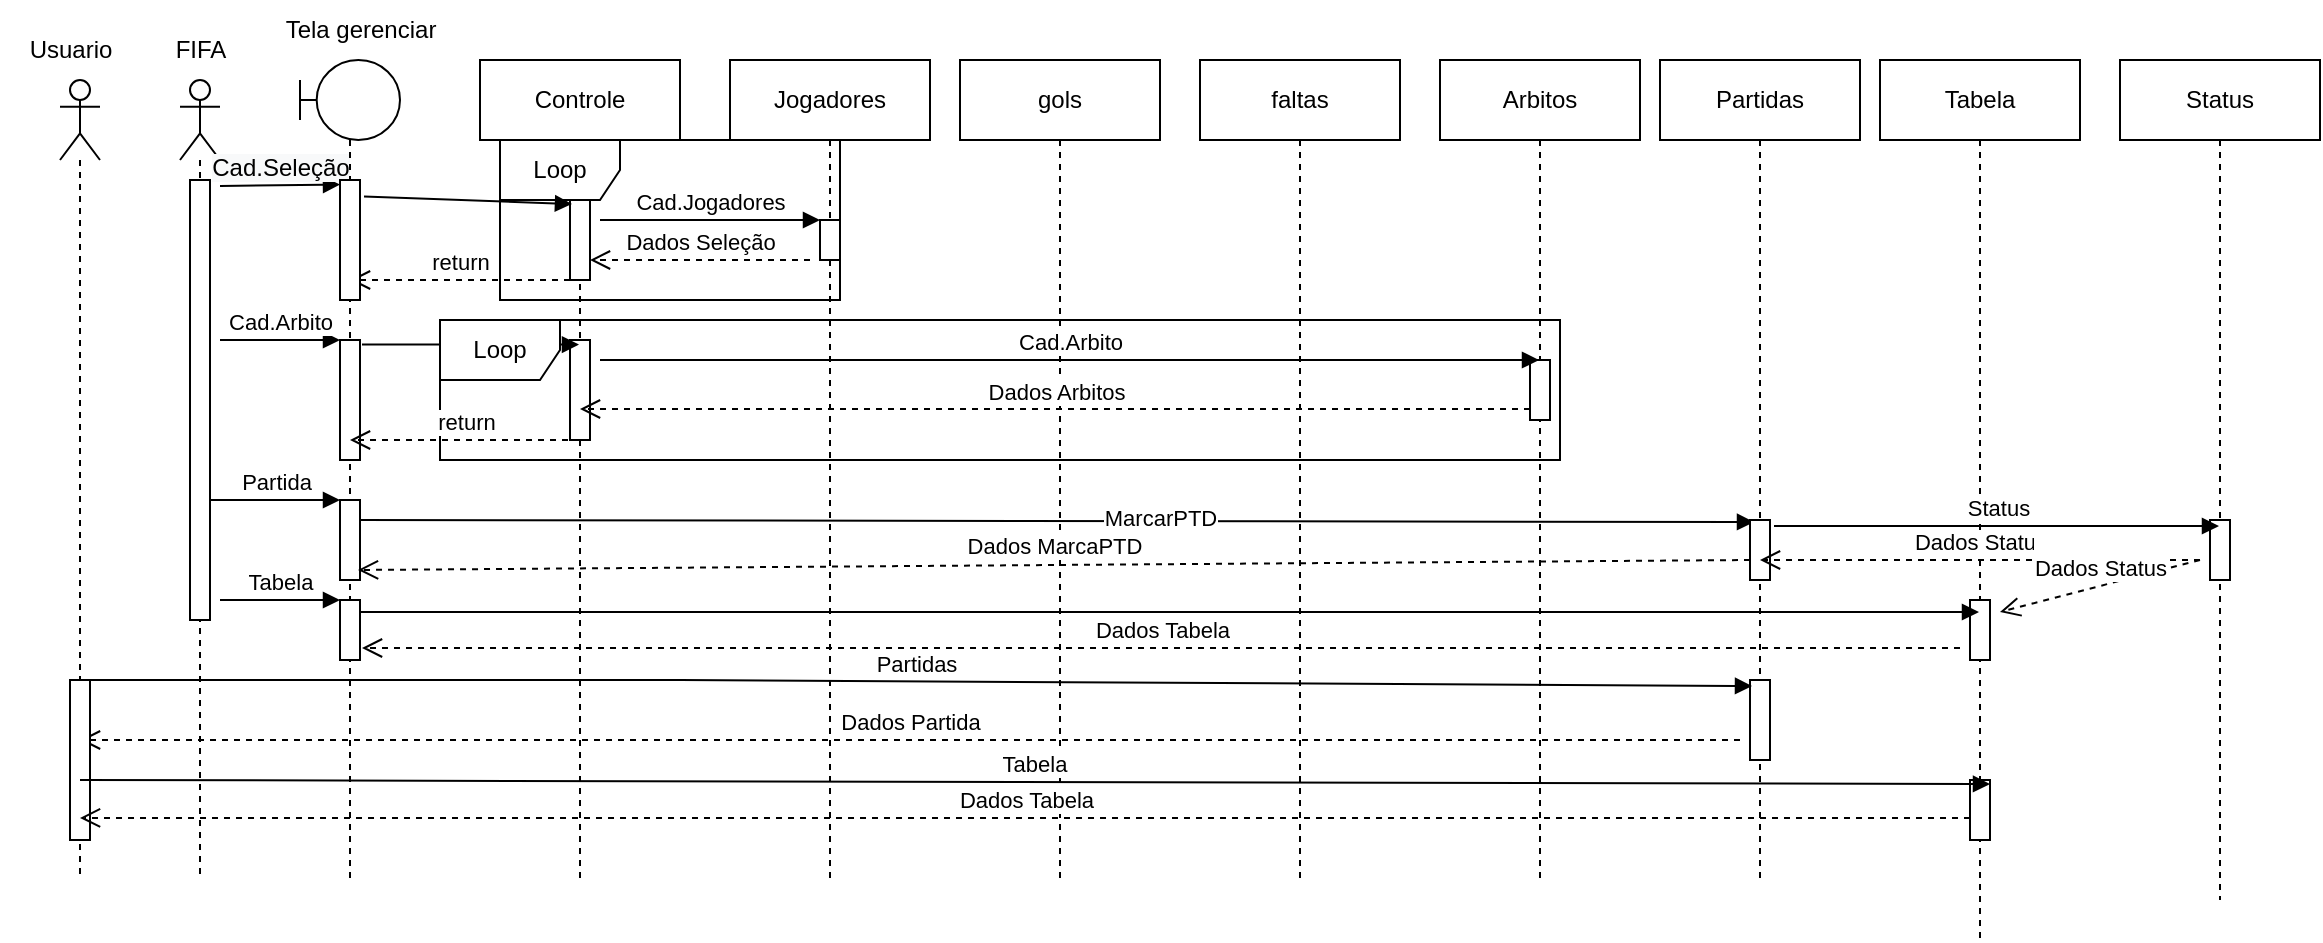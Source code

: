 <mxfile version="20.5.1" type="google"><diagram id="kgpKYQtTHZ0yAKxKKP6v" name="Page-1"><mxGraphModel grid="1" page="1" gridSize="10" guides="1" tooltips="1" connect="1" arrows="1" fold="1" pageScale="1" pageWidth="850" pageHeight="1100" math="0" shadow="0"><root><mxCell id="0"/><mxCell id="1" parent="0"/><mxCell id="OzJ6hnEwa6pIttG3MO25-4" value="" style="shape=umlLifeline;participant=umlActor;perimeter=lifelinePerimeter;whiteSpace=wrap;html=1;container=1;collapsible=0;recursiveResize=0;verticalAlign=top;spacingTop=36;outlineConnect=0;" vertex="1" parent="1"><mxGeometry x="50" y="90" width="20" height="400" as="geometry"/></mxCell><mxCell id="OzJ6hnEwa6pIttG3MO25-8" value="" style="html=1;points=[];perimeter=orthogonalPerimeter;" vertex="1" parent="OzJ6hnEwa6pIttG3MO25-4"><mxGeometry x="5" y="50" width="10" height="220" as="geometry"/></mxCell><mxCell id="OzJ6hnEwa6pIttG3MO25-46" value="Tabela" style="html=1;verticalAlign=bottom;endArrow=block;rounded=0;" edge="1" parent="OzJ6hnEwa6pIttG3MO25-4"><mxGeometry width="80" relative="1" as="geometry"><mxPoint x="20" y="260" as="sourcePoint"/><mxPoint x="80" y="260" as="targetPoint"/></mxGeometry></mxCell><mxCell id="OzJ6hnEwa6pIttG3MO25-5" value="FIFA" style="text;html=1;align=center;verticalAlign=middle;resizable=0;points=[];autosize=1;strokeColor=none;fillColor=none;" vertex="1" parent="1"><mxGeometry x="35" y="60" width="50" height="30" as="geometry"/></mxCell><mxCell id="OzJ6hnEwa6pIttG3MO25-6" value="&lt;span style=&quot;font-size: 12px; background-color: rgb(248, 249, 250);&quot;&gt;Cad.Seleção&lt;/span&gt;" style="html=1;verticalAlign=bottom;endArrow=block;rounded=0;entryX=0;entryY=0.038;entryDx=0;entryDy=0;entryPerimeter=0;" edge="1" parent="1" target="OzJ6hnEwa6pIttG3MO25-19"><mxGeometry width="80" relative="1" as="geometry"><mxPoint x="70" y="143" as="sourcePoint"/><mxPoint x="150" y="160" as="targetPoint"/><Array as="points"/></mxGeometry></mxCell><mxCell id="OzJ6hnEwa6pIttG3MO25-7" value="Controle" style="shape=umlLifeline;perimeter=lifelinePerimeter;whiteSpace=wrap;html=1;container=1;collapsible=0;recursiveResize=0;outlineConnect=0;" vertex="1" parent="1"><mxGeometry x="200" y="80" width="100" height="410" as="geometry"/></mxCell><mxCell id="OzJ6hnEwa6pIttG3MO25-9" value="" style="html=1;points=[];perimeter=orthogonalPerimeter;" vertex="1" parent="OzJ6hnEwa6pIttG3MO25-7"><mxGeometry x="45" y="70" width="10" height="40" as="geometry"/></mxCell><mxCell id="OzJ6hnEwa6pIttG3MO25-21" value="return" style="html=1;verticalAlign=bottom;endArrow=open;dashed=1;endSize=8;rounded=0;" edge="1" parent="OzJ6hnEwa6pIttG3MO25-7" target="OzJ6hnEwa6pIttG3MO25-18"><mxGeometry relative="1" as="geometry"><mxPoint x="45" y="110" as="sourcePoint"/><mxPoint x="-35" y="110" as="targetPoint"/></mxGeometry></mxCell><mxCell id="OzJ6hnEwa6pIttG3MO25-27" value="" style="html=1;points=[];perimeter=orthogonalPerimeter;" vertex="1" parent="OzJ6hnEwa6pIttG3MO25-7"><mxGeometry x="45" y="140" width="10" height="50" as="geometry"/></mxCell><mxCell id="OzJ6hnEwa6pIttG3MO25-10" value="Jogadores" style="shape=umlLifeline;perimeter=lifelinePerimeter;whiteSpace=wrap;html=1;container=1;collapsible=0;recursiveResize=0;outlineConnect=0;" vertex="1" parent="1"><mxGeometry x="325" y="80" width="100" height="410" as="geometry"/></mxCell><mxCell id="OzJ6hnEwa6pIttG3MO25-11" value="" style="html=1;points=[];perimeter=orthogonalPerimeter;" vertex="1" parent="OzJ6hnEwa6pIttG3MO25-10"><mxGeometry x="45" y="80" width="10" height="20" as="geometry"/></mxCell><mxCell id="OzJ6hnEwa6pIttG3MO25-13" value="Dados Seleção" style="html=1;verticalAlign=bottom;endArrow=open;dashed=1;endSize=8;rounded=0;" edge="1" parent="OzJ6hnEwa6pIttG3MO25-10" target="OzJ6hnEwa6pIttG3MO25-9"><mxGeometry relative="1" as="geometry"><mxPoint x="40" y="100" as="sourcePoint"/><mxPoint x="-70" y="100" as="targetPoint"/></mxGeometry></mxCell><mxCell id="OzJ6hnEwa6pIttG3MO25-25" value="Loop" style="shape=umlFrame;whiteSpace=wrap;html=1;" vertex="1" parent="OzJ6hnEwa6pIttG3MO25-10"><mxGeometry x="-115" y="40" width="170" height="80" as="geometry"/></mxCell><mxCell id="OzJ6hnEwa6pIttG3MO25-12" value="Cad.Jogadores" style="html=1;verticalAlign=bottom;endArrow=block;rounded=0;entryX=0;entryY=0;entryDx=0;entryDy=0;entryPerimeter=0;" edge="1" parent="1" target="OzJ6hnEwa6pIttG3MO25-11"><mxGeometry width="80" relative="1" as="geometry"><mxPoint x="260" y="160" as="sourcePoint"/><mxPoint x="270" y="160" as="targetPoint"/><Array as="points"><mxPoint x="350" y="160"/></Array></mxGeometry></mxCell><mxCell id="OzJ6hnEwa6pIttG3MO25-16" value="gols" style="shape=umlLifeline;perimeter=lifelinePerimeter;whiteSpace=wrap;html=1;container=1;collapsible=0;recursiveResize=0;outlineConnect=0;" vertex="1" parent="1"><mxGeometry x="440" y="80" width="100" height="410" as="geometry"/></mxCell><mxCell id="OzJ6hnEwa6pIttG3MO25-17" value="faltas" style="shape=umlLifeline;perimeter=lifelinePerimeter;whiteSpace=wrap;html=1;container=1;collapsible=0;recursiveResize=0;outlineConnect=0;" vertex="1" parent="1"><mxGeometry x="560" y="80" width="100" height="410" as="geometry"/></mxCell><mxCell id="OzJ6hnEwa6pIttG3MO25-18" value="" style="shape=umlLifeline;participant=umlBoundary;perimeter=lifelinePerimeter;whiteSpace=wrap;html=1;container=1;collapsible=0;recursiveResize=0;verticalAlign=top;spacingTop=36;outlineConnect=0;" vertex="1" parent="1"><mxGeometry x="110" y="80" width="50" height="410" as="geometry"/></mxCell><mxCell id="OzJ6hnEwa6pIttG3MO25-19" value="" style="html=1;points=[];perimeter=orthogonalPerimeter;" vertex="1" parent="OzJ6hnEwa6pIttG3MO25-18"><mxGeometry x="20" y="60" width="10" height="60" as="geometry"/></mxCell><mxCell id="OzJ6hnEwa6pIttG3MO25-22" value="" style="html=1;points=[];perimeter=orthogonalPerimeter;" vertex="1" parent="OzJ6hnEwa6pIttG3MO25-18"><mxGeometry x="20" y="140" width="10" height="60" as="geometry"/></mxCell><mxCell id="OzJ6hnEwa6pIttG3MO25-37" value="" style="html=1;points=[];perimeter=orthogonalPerimeter;" vertex="1" parent="OzJ6hnEwa6pIttG3MO25-18"><mxGeometry x="20" y="220" width="10" height="40" as="geometry"/></mxCell><mxCell id="OzJ6hnEwa6pIttG3MO25-39" value="" style="html=1;verticalAlign=bottom;endArrow=block;rounded=0;entryX=0.2;entryY=0.033;entryDx=0;entryDy=0;entryPerimeter=0;" edge="1" parent="OzJ6hnEwa6pIttG3MO25-18" target="OzJ6hnEwa6pIttG3MO25-38"><mxGeometry width="80" relative="1" as="geometry"><mxPoint x="30" y="230" as="sourcePoint"/><mxPoint x="720" y="230" as="targetPoint"/></mxGeometry></mxCell><mxCell id="OzJ6hnEwa6pIttG3MO25-40" value="MarcarPTD" style="edgeLabel;html=1;align=center;verticalAlign=middle;resizable=0;points=[];" connectable="0" vertex="1" parent="OzJ6hnEwa6pIttG3MO25-39"><mxGeometry x="0.148" y="2" relative="1" as="geometry"><mxPoint as="offset"/></mxGeometry></mxCell><mxCell id="OzJ6hnEwa6pIttG3MO25-45" value="" style="html=1;points=[];perimeter=orthogonalPerimeter;" vertex="1" parent="OzJ6hnEwa6pIttG3MO25-18"><mxGeometry x="20" y="270" width="10" height="30" as="geometry"/></mxCell><mxCell id="OzJ6hnEwa6pIttG3MO25-20" value="" style="html=1;verticalAlign=bottom;endArrow=block;rounded=0;exitX=1.2;exitY=0.138;exitDx=0;exitDy=0;exitPerimeter=0;entryX=0.1;entryY=0.05;entryDx=0;entryDy=0;entryPerimeter=0;" edge="1" parent="1" source="OzJ6hnEwa6pIttG3MO25-19" target="OzJ6hnEwa6pIttG3MO25-9"><mxGeometry width="80" relative="1" as="geometry"><mxPoint x="150" y="150" as="sourcePoint"/><mxPoint x="230" y="150" as="targetPoint"/></mxGeometry></mxCell><mxCell id="OzJ6hnEwa6pIttG3MO25-23" value="Cad.Arbito" style="html=1;verticalAlign=bottom;endArrow=block;rounded=0;" edge="1" parent="1"><mxGeometry width="80" relative="1" as="geometry"><mxPoint x="70" y="220" as="sourcePoint"/><mxPoint x="130" y="220" as="targetPoint"/></mxGeometry></mxCell><mxCell id="OzJ6hnEwa6pIttG3MO25-26" value="Tela gerenciar" style="text;html=1;align=center;verticalAlign=middle;resizable=0;points=[];autosize=1;strokeColor=none;fillColor=none;" vertex="1" parent="1"><mxGeometry x="90" y="50" width="100" height="30" as="geometry"/></mxCell><mxCell id="OzJ6hnEwa6pIttG3MO25-28" value="" style="html=1;verticalAlign=bottom;endArrow=block;rounded=0;exitX=1.1;exitY=0.038;exitDx=0;exitDy=0;exitPerimeter=0;" edge="1" parent="1" source="OzJ6hnEwa6pIttG3MO25-22" target="OzJ6hnEwa6pIttG3MO25-7"><mxGeometry width="80" relative="1" as="geometry"><mxPoint x="140" y="220" as="sourcePoint"/><mxPoint x="220" y="220" as="targetPoint"/><Array as="points"/></mxGeometry></mxCell><mxCell id="OzJ6hnEwa6pIttG3MO25-29" value="Arbitos" style="shape=umlLifeline;perimeter=lifelinePerimeter;whiteSpace=wrap;html=1;container=1;collapsible=0;recursiveResize=0;outlineConnect=0;" vertex="1" parent="1"><mxGeometry x="680" y="80" width="100" height="410" as="geometry"/></mxCell><mxCell id="OzJ6hnEwa6pIttG3MO25-31" value="" style="html=1;points=[];perimeter=orthogonalPerimeter;" vertex="1" parent="OzJ6hnEwa6pIttG3MO25-29"><mxGeometry x="45" y="150" width="10" height="30" as="geometry"/></mxCell><mxCell id="OzJ6hnEwa6pIttG3MO25-32" value="Dados Arbitos" style="html=1;verticalAlign=bottom;endArrow=open;dashed=1;endSize=8;rounded=0;" edge="1" parent="OzJ6hnEwa6pIttG3MO25-29" target="OzJ6hnEwa6pIttG3MO25-7"><mxGeometry relative="1" as="geometry"><mxPoint x="45" y="174.5" as="sourcePoint"/><mxPoint x="-35" y="174.5" as="targetPoint"/></mxGeometry></mxCell><mxCell id="OzJ6hnEwa6pIttG3MO25-33" value="Loop" style="shape=umlFrame;whiteSpace=wrap;html=1;" vertex="1" parent="OzJ6hnEwa6pIttG3MO25-29"><mxGeometry x="-500" y="130" width="560" height="70" as="geometry"/></mxCell><mxCell id="OzJ6hnEwa6pIttG3MO25-34" value="return" style="html=1;verticalAlign=bottom;endArrow=open;dashed=1;endSize=8;rounded=0;" edge="1" parent="OzJ6hnEwa6pIttG3MO25-29"><mxGeometry relative="1" as="geometry"><mxPoint x="-430" y="190" as="sourcePoint"/><mxPoint x="-545" y="190" as="targetPoint"/></mxGeometry></mxCell><mxCell id="OzJ6hnEwa6pIttG3MO25-59" value="Dados Partida" style="html=1;verticalAlign=bottom;endArrow=open;dashed=1;endSize=8;rounded=0;" edge="1" parent="OzJ6hnEwa6pIttG3MO25-29" target="OzJ6hnEwa6pIttG3MO25-54"><mxGeometry relative="1" as="geometry"><mxPoint x="150" y="340" as="sourcePoint"/><mxPoint x="70" y="340" as="targetPoint"/></mxGeometry></mxCell><mxCell id="OzJ6hnEwa6pIttG3MO25-30" value="Cad.Arbito" style="html=1;verticalAlign=bottom;endArrow=block;rounded=0;" edge="1" parent="1" target="OzJ6hnEwa6pIttG3MO25-29"><mxGeometry width="80" relative="1" as="geometry"><mxPoint x="260" y="230" as="sourcePoint"/><mxPoint x="340" y="229.5" as="targetPoint"/></mxGeometry></mxCell><mxCell id="OzJ6hnEwa6pIttG3MO25-35" value="Partidas" style="shape=umlLifeline;perimeter=lifelinePerimeter;whiteSpace=wrap;html=1;container=1;collapsible=0;recursiveResize=0;outlineConnect=0;" vertex="1" parent="1"><mxGeometry x="790" y="80" width="100" height="410" as="geometry"/></mxCell><mxCell id="OzJ6hnEwa6pIttG3MO25-38" value="" style="html=1;points=[];perimeter=orthogonalPerimeter;" vertex="1" parent="OzJ6hnEwa6pIttG3MO25-35"><mxGeometry x="45" y="230" width="10" height="30" as="geometry"/></mxCell><mxCell id="OzJ6hnEwa6pIttG3MO25-41" value="Dados MarcaPTD" style="html=1;verticalAlign=bottom;endArrow=open;dashed=1;endSize=8;rounded=0;entryX=0.9;entryY=0.875;entryDx=0;entryDy=0;entryPerimeter=0;" edge="1" parent="OzJ6hnEwa6pIttG3MO25-35" target="OzJ6hnEwa6pIttG3MO25-37"><mxGeometry relative="1" as="geometry"><mxPoint x="45" y="250" as="sourcePoint"/><mxPoint x="-35" y="250" as="targetPoint"/></mxGeometry></mxCell><mxCell id="OzJ6hnEwa6pIttG3MO25-52" value="Dados Tabela" style="html=1;verticalAlign=bottom;endArrow=open;dashed=1;endSize=8;rounded=0;entryX=1.1;entryY=0.8;entryDx=0;entryDy=0;entryPerimeter=0;" edge="1" parent="OzJ6hnEwa6pIttG3MO25-35" target="OzJ6hnEwa6pIttG3MO25-45"><mxGeometry relative="1" as="geometry"><mxPoint x="150" y="294" as="sourcePoint"/><mxPoint x="70" y="300" as="targetPoint"/></mxGeometry></mxCell><mxCell id="OzJ6hnEwa6pIttG3MO25-58" value="" style="html=1;points=[];perimeter=orthogonalPerimeter;" vertex="1" parent="OzJ6hnEwa6pIttG3MO25-35"><mxGeometry x="45" y="310" width="10" height="40" as="geometry"/></mxCell><mxCell id="OzJ6hnEwa6pIttG3MO25-36" value="Partida" style="html=1;verticalAlign=bottom;endArrow=block;rounded=0;" edge="1" parent="1" source="OzJ6hnEwa6pIttG3MO25-8"><mxGeometry width="80" relative="1" as="geometry"><mxPoint x="70" y="300" as="sourcePoint"/><mxPoint x="130" y="300" as="targetPoint"/></mxGeometry></mxCell><mxCell id="OzJ6hnEwa6pIttG3MO25-42" value="Tabela" style="shape=umlLifeline;perimeter=lifelinePerimeter;whiteSpace=wrap;html=1;container=1;collapsible=0;recursiveResize=0;outlineConnect=0;" vertex="1" parent="1"><mxGeometry x="900" y="80" width="100" height="440" as="geometry"/></mxCell><mxCell id="OzJ6hnEwa6pIttG3MO25-47" value="" style="html=1;points=[];perimeter=orthogonalPerimeter;" vertex="1" parent="OzJ6hnEwa6pIttG3MO25-42"><mxGeometry x="45" y="270" width="10" height="30" as="geometry"/></mxCell><mxCell id="OzJ6hnEwa6pIttG3MO25-51" value="Dados Status" style="html=1;verticalAlign=bottom;endArrow=open;dashed=1;endSize=8;rounded=0;" edge="1" parent="OzJ6hnEwa6pIttG3MO25-42" target="OzJ6hnEwa6pIttG3MO25-35"><mxGeometry relative="1" as="geometry"><mxPoint x="160" y="250" as="sourcePoint"/><mxPoint x="80" y="250" as="targetPoint"/></mxGeometry></mxCell><mxCell id="OzJ6hnEwa6pIttG3MO25-53" value="&lt;br&gt;Dados Status" style="html=1;verticalAlign=bottom;endArrow=open;dashed=1;endSize=8;rounded=0;entryX=1.5;entryY=0.2;entryDx=0;entryDy=0;entryPerimeter=0;" edge="1" parent="OzJ6hnEwa6pIttG3MO25-42" target="OzJ6hnEwa6pIttG3MO25-47"><mxGeometry relative="1" as="geometry"><mxPoint x="160" y="250" as="sourcePoint"/><mxPoint x="60" y="280" as="targetPoint"/></mxGeometry></mxCell><mxCell id="OzJ6hnEwa6pIttG3MO25-61" value="" style="html=1;points=[];perimeter=orthogonalPerimeter;" vertex="1" parent="OzJ6hnEwa6pIttG3MO25-42"><mxGeometry x="45" y="360" width="10" height="30" as="geometry"/></mxCell><mxCell id="OzJ6hnEwa6pIttG3MO25-43" value="Status" style="shape=umlLifeline;perimeter=lifelinePerimeter;whiteSpace=wrap;html=1;container=1;collapsible=0;recursiveResize=0;outlineConnect=0;" vertex="1" parent="1"><mxGeometry x="1020" y="80" width="100" height="420" as="geometry"/></mxCell><mxCell id="OzJ6hnEwa6pIttG3MO25-49" value="" style="html=1;points=[];perimeter=orthogonalPerimeter;" vertex="1" parent="OzJ6hnEwa6pIttG3MO25-43"><mxGeometry x="45" y="230" width="10" height="30" as="geometry"/></mxCell><mxCell id="OzJ6hnEwa6pIttG3MO25-48" value="" style="html=1;verticalAlign=bottom;endArrow=block;rounded=0;exitX=1;exitY=0.2;exitDx=0;exitDy=0;exitPerimeter=0;" edge="1" parent="1" source="OzJ6hnEwa6pIttG3MO25-45" target="OzJ6hnEwa6pIttG3MO25-42"><mxGeometry width="80" relative="1" as="geometry"><mxPoint x="850" y="360" as="sourcePoint"/><mxPoint x="930" y="360" as="targetPoint"/></mxGeometry></mxCell><mxCell id="OzJ6hnEwa6pIttG3MO25-50" value="Status" style="html=1;verticalAlign=bottom;endArrow=block;rounded=0;exitX=1.2;exitY=0.1;exitDx=0;exitDy=0;exitPerimeter=0;" edge="1" parent="1" source="OzJ6hnEwa6pIttG3MO25-38" target="OzJ6hnEwa6pIttG3MO25-43"><mxGeometry width="80" relative="1" as="geometry"><mxPoint x="850" y="310" as="sourcePoint"/><mxPoint x="930" y="310" as="targetPoint"/></mxGeometry></mxCell><mxCell id="OzJ6hnEwa6pIttG3MO25-54" value="" style="shape=umlLifeline;participant=umlActor;perimeter=lifelinePerimeter;whiteSpace=wrap;html=1;container=1;collapsible=0;recursiveResize=0;verticalAlign=top;spacingTop=36;outlineConnect=0;" vertex="1" parent="1"><mxGeometry x="-10" y="90" width="20" height="400" as="geometry"/></mxCell><mxCell id="OzJ6hnEwa6pIttG3MO25-56" value="" style="html=1;points=[];perimeter=orthogonalPerimeter;" vertex="1" parent="OzJ6hnEwa6pIttG3MO25-54"><mxGeometry x="5" y="300" width="10" height="80" as="geometry"/></mxCell><mxCell id="OzJ6hnEwa6pIttG3MO25-55" value="Usuario" style="text;html=1;align=center;verticalAlign=middle;resizable=0;points=[];autosize=1;strokeColor=none;fillColor=none;" vertex="1" parent="1"><mxGeometry x="-40" y="60" width="70" height="30" as="geometry"/></mxCell><mxCell id="OzJ6hnEwa6pIttG3MO25-57" value="Partidas" style="html=1;verticalAlign=bottom;endArrow=block;rounded=0;entryX=0.1;entryY=0.075;entryDx=0;entryDy=0;entryPerimeter=0;" edge="1" parent="1" source="OzJ6hnEwa6pIttG3MO25-54" target="OzJ6hnEwa6pIttG3MO25-58"><mxGeometry width="80" relative="1" as="geometry"><mxPoint x="10" y="390" as="sourcePoint"/><mxPoint x="90" y="390" as="targetPoint"/><Array as="points"><mxPoint x="300" y="390"/></Array></mxGeometry></mxCell><mxCell id="OzJ6hnEwa6pIttG3MO25-60" value="Tabela" style="html=1;verticalAlign=bottom;endArrow=block;rounded=0;exitX=0.5;exitY=0.625;exitDx=0;exitDy=0;exitPerimeter=0;entryX=1;entryY=0.067;entryDx=0;entryDy=0;entryPerimeter=0;" edge="1" parent="1" source="OzJ6hnEwa6pIttG3MO25-56" target="OzJ6hnEwa6pIttG3MO25-61"><mxGeometry width="80" relative="1" as="geometry"><mxPoint x="10" y="440" as="sourcePoint"/><mxPoint x="90" y="440" as="targetPoint"/></mxGeometry></mxCell><mxCell id="OzJ6hnEwa6pIttG3MO25-62" value="Dados Tabela" style="html=1;verticalAlign=bottom;endArrow=open;dashed=1;endSize=8;rounded=0;exitX=0;exitY=0.633;exitDx=0;exitDy=0;exitPerimeter=0;" edge="1" parent="1" source="OzJ6hnEwa6pIttG3MO25-61" target="OzJ6hnEwa6pIttG3MO25-54"><mxGeometry relative="1" as="geometry"><mxPoint x="940" y="460" as="sourcePoint"/><mxPoint x="860" y="460" as="targetPoint"/></mxGeometry></mxCell></root></mxGraphModel></diagram></mxfile>